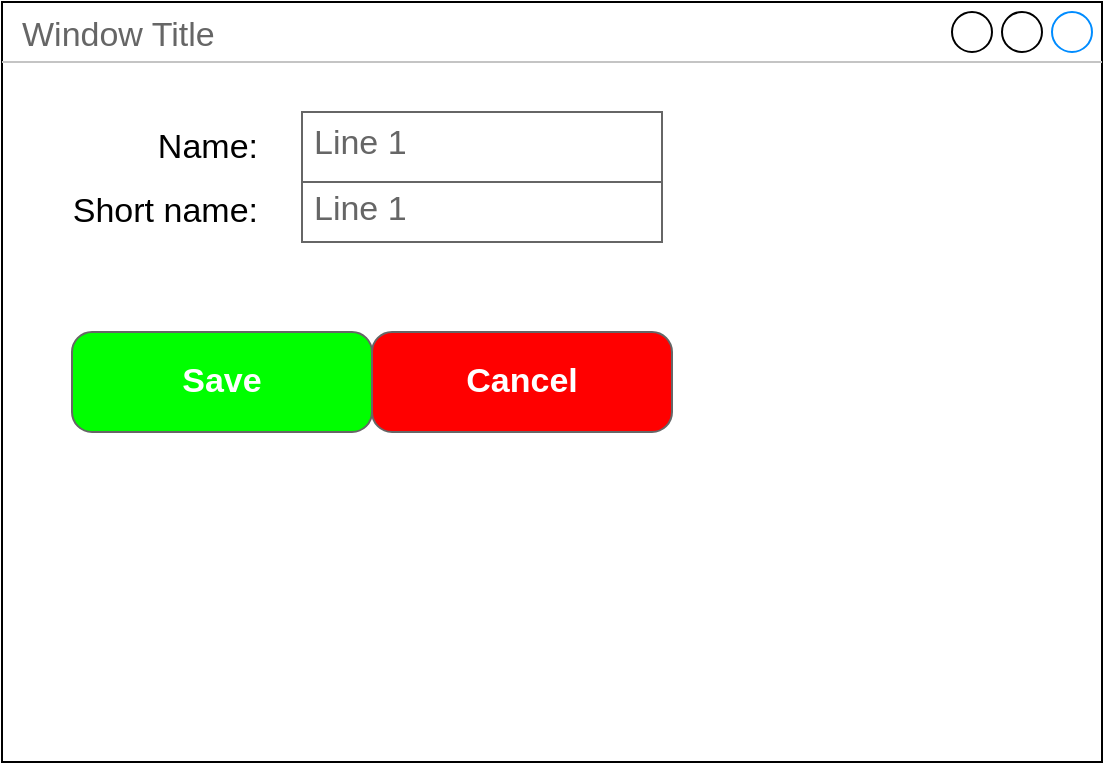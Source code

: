 <mxfile version="13.7.9" type="device"><diagram id="Ny9FA46p5oMNBSm-P6CM" name="Page-1"><mxGraphModel dx="1086" dy="806" grid="1" gridSize="10" guides="1" tooltips="1" connect="1" arrows="1" fold="1" page="1" pageScale="1" pageWidth="827" pageHeight="1169" math="0" shadow="0"><root><mxCell id="0"/><mxCell id="1" parent="0"/><mxCell id="YbWK5BuNb_pQjRoUL2iu-1" value="Window Title" style="strokeWidth=1;shadow=0;dashed=0;align=center;html=1;shape=mxgraph.mockup.containers.window;align=left;verticalAlign=top;spacingLeft=8;strokeColor2=#008cff;strokeColor3=#c4c4c4;fontColor=#666666;mainText=;fontSize=17;labelBackgroundColor=none;" vertex="1" parent="1"><mxGeometry width="550" height="380" as="geometry"/></mxCell><mxCell id="YbWK5BuNb_pQjRoUL2iu-2" value="Name:" style="text;html=1;strokeColor=none;fillColor=none;align=right;verticalAlign=middle;whiteSpace=wrap;rounded=0;fontSize=17;" vertex="1" parent="1"><mxGeometry x="90" y="62.5" width="40" height="20" as="geometry"/></mxCell><mxCell id="YbWK5BuNb_pQjRoUL2iu-3" value="Short name:" style="text;html=1;strokeColor=none;fillColor=none;align=right;verticalAlign=middle;whiteSpace=wrap;rounded=0;fontSize=17;" vertex="1" parent="1"><mxGeometry y="95" width="130" height="20" as="geometry"/></mxCell><mxCell id="YbWK5BuNb_pQjRoUL2iu-4" value="Line 1" style="strokeWidth=1;shadow=0;dashed=0;align=center;html=1;shape=mxgraph.mockup.text.textBox;fontColor=#666666;align=left;fontSize=17;spacingLeft=4;spacingTop=-3;strokeColor=#666666;mainText=" vertex="1" parent="1"><mxGeometry x="150" y="55" width="180" height="35" as="geometry"/></mxCell><mxCell id="YbWK5BuNb_pQjRoUL2iu-5" value="Line 1" style="strokeWidth=1;shadow=0;dashed=0;align=center;html=1;shape=mxgraph.mockup.text.textBox;fontColor=#666666;align=left;fontSize=17;spacingLeft=4;spacingTop=-3;strokeColor=#666666;mainText=" vertex="1" parent="1"><mxGeometry x="150" y="90" width="180" height="30" as="geometry"/></mxCell><mxCell id="YbWK5BuNb_pQjRoUL2iu-6" value="Save" style="strokeWidth=1;shadow=0;dashed=0;align=center;html=1;shape=mxgraph.mockup.buttons.button;strokeColor=#666666;fontColor=#ffffff;mainText=;buttonStyle=round;fontSize=17;fontStyle=1;whiteSpace=wrap;fillColor=#00FF00;" vertex="1" parent="1"><mxGeometry x="35" y="165" width="150" height="50" as="geometry"/></mxCell><mxCell id="YbWK5BuNb_pQjRoUL2iu-7" value="Cancel" style="strokeWidth=1;shadow=0;dashed=0;align=center;html=1;shape=mxgraph.mockup.buttons.button;strokeColor=#666666;fontColor=#ffffff;mainText=;buttonStyle=round;fontSize=17;fontStyle=1;whiteSpace=wrap;fillColor=#FF0000;" vertex="1" parent="1"><mxGeometry x="185" y="165" width="150" height="50" as="geometry"/></mxCell></root></mxGraphModel></diagram></mxfile>